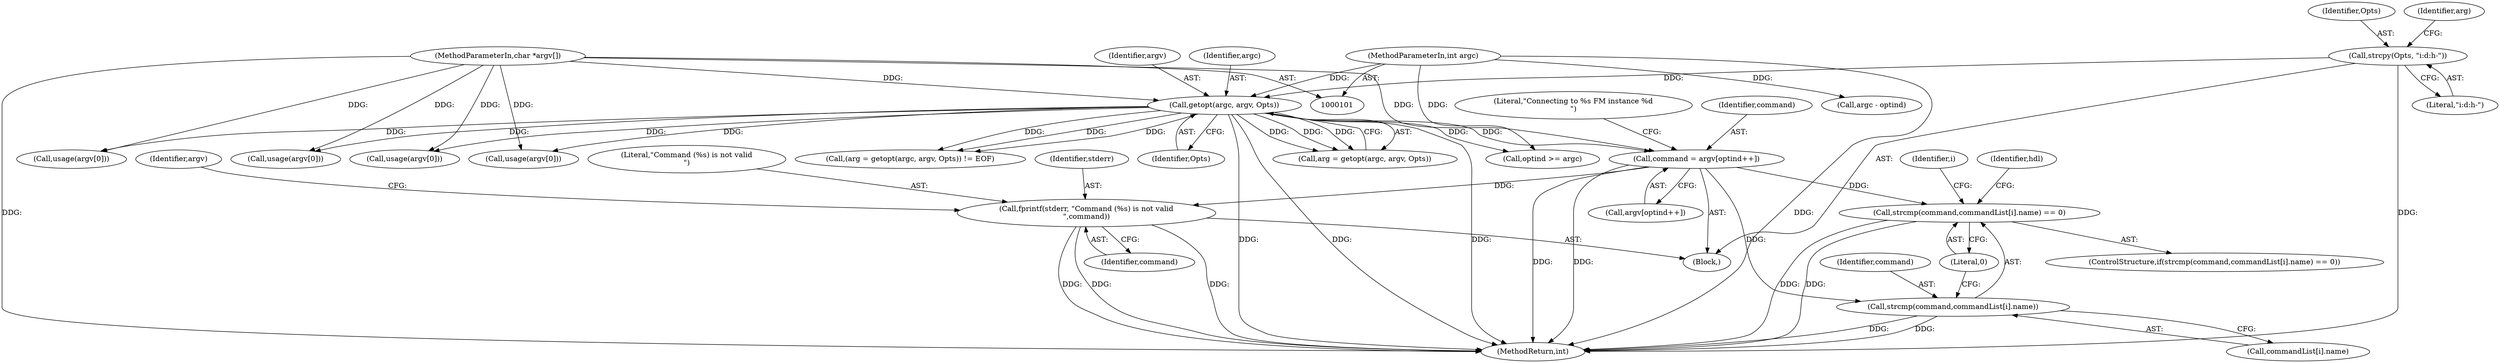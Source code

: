 digraph "0_opa-ff_c5759e7b76f5bf844be6c6641cc1b356bbc83869@array" {
"1000181" [label="(Call,command = argv[optind++])"];
"1000130" [label="(Call,getopt(argc, argv, Opts))"];
"1000102" [label="(MethodParameterIn,int argc)"];
"1000103" [label="(MethodParameterIn,char *argv[])"];
"1000123" [label="(Call,strcpy(Opts, \"i:d:h-\"))"];
"1000239" [label="(Call,strcmp(command,commandList[i].name) == 0)"];
"1000240" [label="(Call,strcmp(command,commandList[i].name))"];
"1000264" [label="(Call,fprintf(stderr, \"Command (%s) is not valid\n\",command))"];
"1000188" [label="(Literal,\"Connecting to %s FM instance %d\n\")"];
"1000239" [label="(Call,strcmp(command,commandList[i].name) == 0)"];
"1000251" [label="(Identifier,hdl)"];
"1000181" [label="(Call,command = argv[optind++])"];
"1000125" [label="(Literal,\"i:d:h-\")"];
"1000124" [label="(Identifier,Opts)"];
"1000242" [label="(Call,commandList[i].name)"];
"1000130" [label="(Call,getopt(argc, argv, Opts))"];
"1000266" [label="(Literal,\"Command (%s) is not valid\n\")"];
"1000127" [label="(Call,(arg = getopt(argc, argv, Opts)) != EOF)"];
"1000240" [label="(Call,strcmp(command,commandList[i].name))"];
"1000270" [label="(Identifier,argv)"];
"1000241" [label="(Identifier,command)"];
"1000182" [label="(Identifier,command)"];
"1000183" [label="(Call,argv[optind++])"];
"1000267" [label="(Identifier,command)"];
"1000128" [label="(Call,arg = getopt(argc, argv, Opts))"];
"1000264" [label="(Call,fprintf(stderr, \"Command (%s) is not valid\n\",command))"];
"1000257" [label="(Call,argc - optind)"];
"1000238" [label="(ControlStructure,if(strcmp(command,commandList[i].name) == 0))"];
"1000283" [label="(MethodReturn,int)"];
"1000103" [label="(MethodParameterIn,char *argv[])"];
"1000159" [label="(Call,usage(argv[0]))"];
"1000236" [label="(Identifier,i)"];
"1000131" [label="(Identifier,argc)"];
"1000174" [label="(Call,usage(argv[0]))"];
"1000132" [label="(Identifier,argv)"];
"1000133" [label="(Identifier,Opts)"];
"1000167" [label="(Call,optind >= argc)"];
"1000247" [label="(Literal,0)"];
"1000141" [label="(Call,usage(argv[0]))"];
"1000104" [label="(Block,)"];
"1000102" [label="(MethodParameterIn,int argc)"];
"1000265" [label="(Identifier,stderr)"];
"1000123" [label="(Call,strcpy(Opts, \"i:d:h-\"))"];
"1000268" [label="(Call,usage(argv[0]))"];
"1000129" [label="(Identifier,arg)"];
"1000181" -> "1000104"  [label="AST: "];
"1000181" -> "1000183"  [label="CFG: "];
"1000182" -> "1000181"  [label="AST: "];
"1000183" -> "1000181"  [label="AST: "];
"1000188" -> "1000181"  [label="CFG: "];
"1000181" -> "1000283"  [label="DDG: "];
"1000181" -> "1000283"  [label="DDG: "];
"1000130" -> "1000181"  [label="DDG: "];
"1000103" -> "1000181"  [label="DDG: "];
"1000181" -> "1000239"  [label="DDG: "];
"1000181" -> "1000240"  [label="DDG: "];
"1000181" -> "1000264"  [label="DDG: "];
"1000130" -> "1000128"  [label="AST: "];
"1000130" -> "1000133"  [label="CFG: "];
"1000131" -> "1000130"  [label="AST: "];
"1000132" -> "1000130"  [label="AST: "];
"1000133" -> "1000130"  [label="AST: "];
"1000128" -> "1000130"  [label="CFG: "];
"1000130" -> "1000283"  [label="DDG: "];
"1000130" -> "1000283"  [label="DDG: "];
"1000130" -> "1000283"  [label="DDG: "];
"1000130" -> "1000127"  [label="DDG: "];
"1000130" -> "1000127"  [label="DDG: "];
"1000130" -> "1000127"  [label="DDG: "];
"1000130" -> "1000128"  [label="DDG: "];
"1000130" -> "1000128"  [label="DDG: "];
"1000130" -> "1000128"  [label="DDG: "];
"1000102" -> "1000130"  [label="DDG: "];
"1000103" -> "1000130"  [label="DDG: "];
"1000123" -> "1000130"  [label="DDG: "];
"1000130" -> "1000141"  [label="DDG: "];
"1000130" -> "1000159"  [label="DDG: "];
"1000130" -> "1000167"  [label="DDG: "];
"1000130" -> "1000174"  [label="DDG: "];
"1000130" -> "1000268"  [label="DDG: "];
"1000102" -> "1000101"  [label="AST: "];
"1000102" -> "1000283"  [label="DDG: "];
"1000102" -> "1000167"  [label="DDG: "];
"1000102" -> "1000257"  [label="DDG: "];
"1000103" -> "1000101"  [label="AST: "];
"1000103" -> "1000283"  [label="DDG: "];
"1000103" -> "1000141"  [label="DDG: "];
"1000103" -> "1000159"  [label="DDG: "];
"1000103" -> "1000174"  [label="DDG: "];
"1000103" -> "1000268"  [label="DDG: "];
"1000123" -> "1000104"  [label="AST: "];
"1000123" -> "1000125"  [label="CFG: "];
"1000124" -> "1000123"  [label="AST: "];
"1000125" -> "1000123"  [label="AST: "];
"1000129" -> "1000123"  [label="CFG: "];
"1000123" -> "1000283"  [label="DDG: "];
"1000239" -> "1000238"  [label="AST: "];
"1000239" -> "1000247"  [label="CFG: "];
"1000240" -> "1000239"  [label="AST: "];
"1000247" -> "1000239"  [label="AST: "];
"1000251" -> "1000239"  [label="CFG: "];
"1000236" -> "1000239"  [label="CFG: "];
"1000239" -> "1000283"  [label="DDG: "];
"1000239" -> "1000283"  [label="DDG: "];
"1000240" -> "1000242"  [label="CFG: "];
"1000241" -> "1000240"  [label="AST: "];
"1000242" -> "1000240"  [label="AST: "];
"1000247" -> "1000240"  [label="CFG: "];
"1000240" -> "1000283"  [label="DDG: "];
"1000240" -> "1000283"  [label="DDG: "];
"1000264" -> "1000104"  [label="AST: "];
"1000264" -> "1000267"  [label="CFG: "];
"1000265" -> "1000264"  [label="AST: "];
"1000266" -> "1000264"  [label="AST: "];
"1000267" -> "1000264"  [label="AST: "];
"1000270" -> "1000264"  [label="CFG: "];
"1000264" -> "1000283"  [label="DDG: "];
"1000264" -> "1000283"  [label="DDG: "];
"1000264" -> "1000283"  [label="DDG: "];
}
